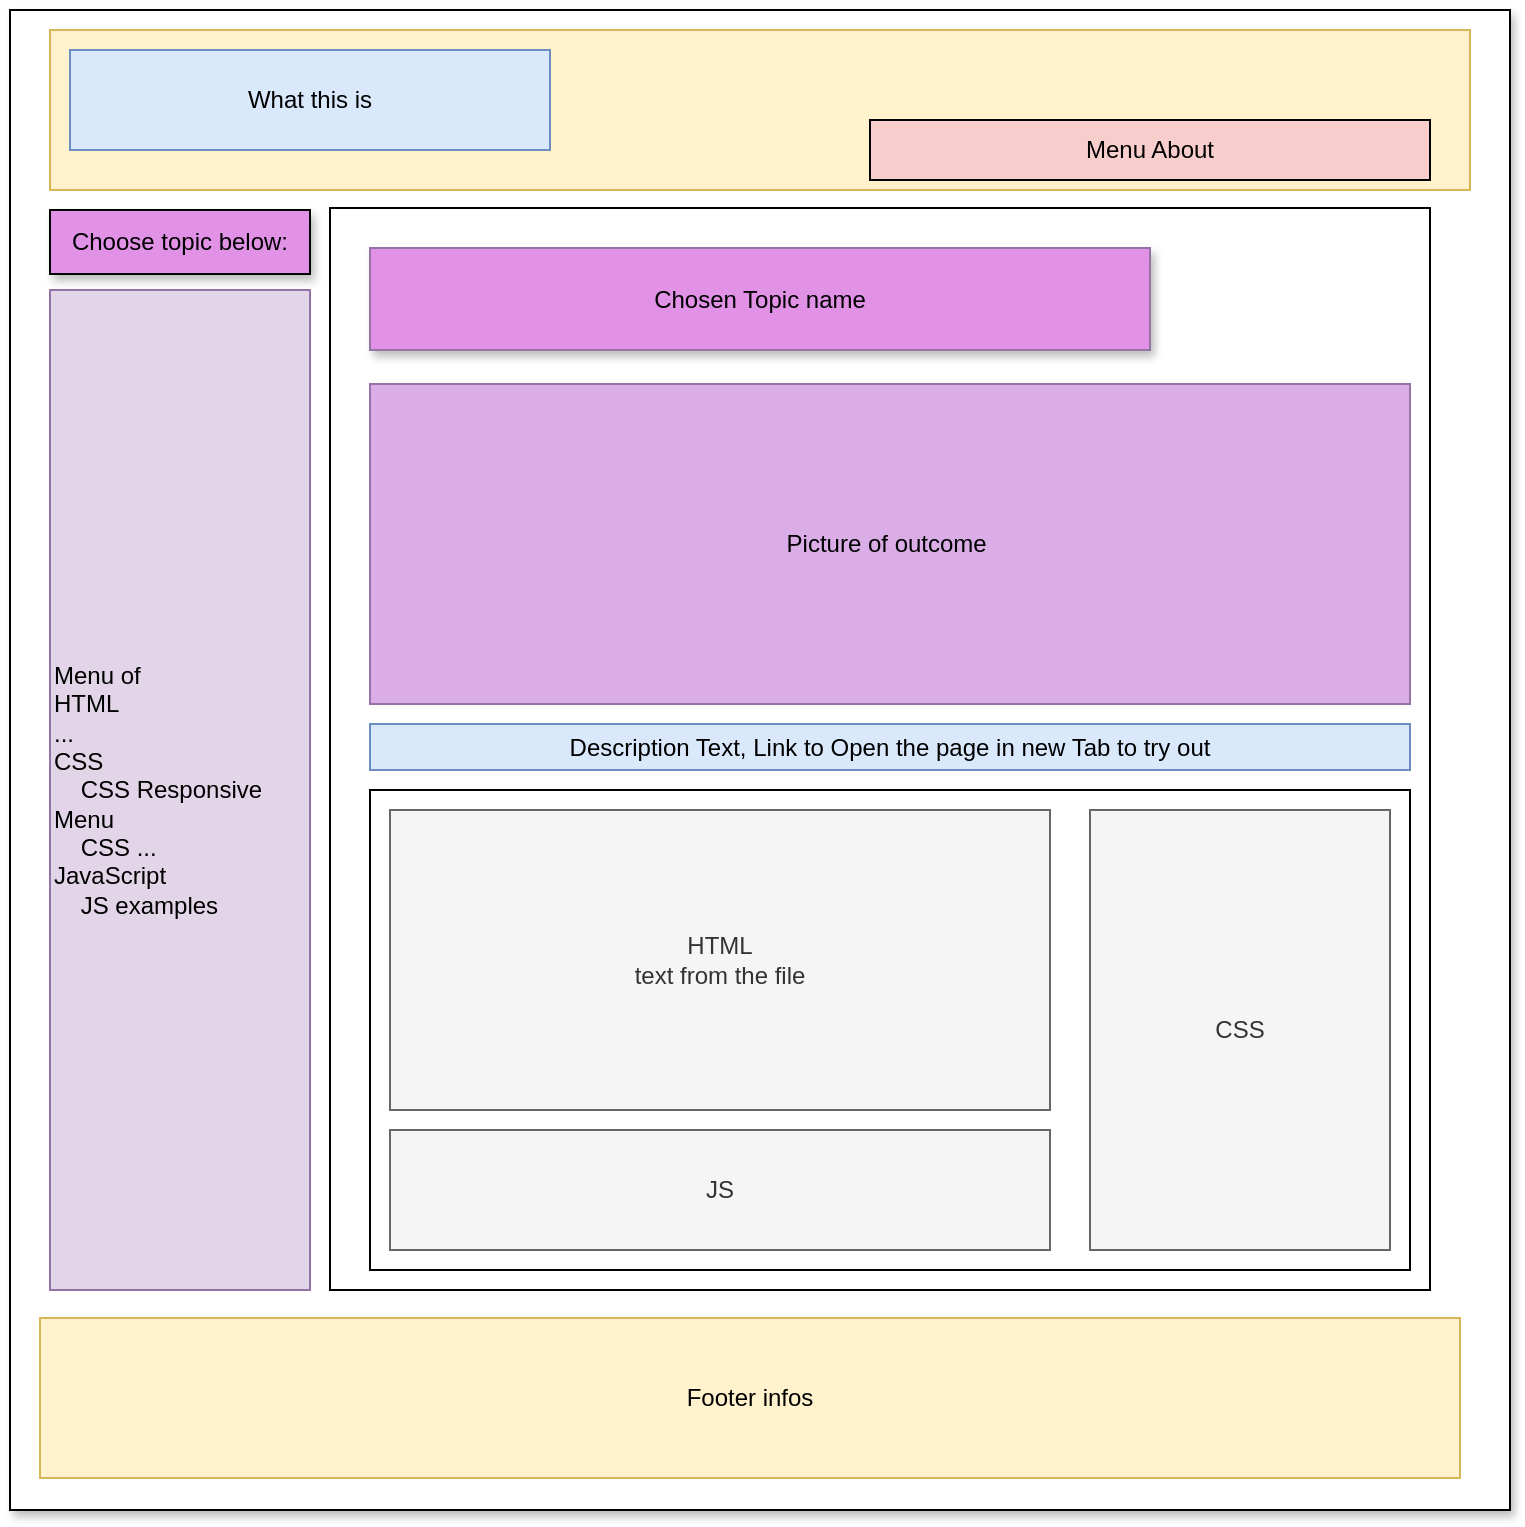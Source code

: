 <mxfile pages="1" version="11.2.2" type="github"><diagram id="NCjXx4SKLSfRWs7oQK8B" name="Page-1"><mxGraphModel dx="781" dy="421" grid="1" gridSize="10" guides="1" tooltips="1" connect="1" arrows="1" fold="1" page="1" pageScale="1" pageWidth="827" pageHeight="1169" math="0" shadow="0"><root><mxCell id="0"/><mxCell id="1" parent="0"/><mxCell id="Z9IXBKtWP7DSe3xC-KTM-1" value="" style="whiteSpace=wrap;html=1;aspect=fixed;shadow=1;" vertex="1" parent="1"><mxGeometry x="20" y="20" width="750" height="750" as="geometry"/></mxCell><mxCell id="Z9IXBKtWP7DSe3xC-KTM-2" value="Menu of&amp;nbsp;&lt;br&gt;HTML&lt;br&gt;...&lt;br&gt;CSS&lt;br&gt;&amp;nbsp; &amp;nbsp; CSS Responsive Menu&lt;br&gt;&amp;nbsp; &amp;nbsp; CSS ...&lt;br&gt;JavaScript&lt;br&gt;&amp;nbsp; &amp;nbsp; JS examples" style="rounded=0;whiteSpace=wrap;html=1;fillColor=#e1d5e7;strokeColor=#9673a6;align=left;" vertex="1" parent="1"><mxGeometry x="40" y="160" width="130" height="500" as="geometry"/></mxCell><mxCell id="Z9IXBKtWP7DSe3xC-KTM-3" value="" style="rounded=0;whiteSpace=wrap;html=1;fillColor=#fff2cc;strokeColor=#d6b656;" vertex="1" parent="1"><mxGeometry x="40" y="30" width="710" height="80" as="geometry"/></mxCell><mxCell id="Z9IXBKtWP7DSe3xC-KTM-4" value="" style="rounded=0;whiteSpace=wrap;html=1;" vertex="1" parent="1"><mxGeometry x="180" y="119" width="550" height="541" as="geometry"/></mxCell><mxCell id="Z9IXBKtWP7DSe3xC-KTM-5" value="Footer infos" style="rounded=0;whiteSpace=wrap;html=1;fillColor=#fff2cc;strokeColor=#d6b656;" vertex="1" parent="1"><mxGeometry x="35" y="674" width="710" height="80" as="geometry"/></mxCell><mxCell id="Z9IXBKtWP7DSe3xC-KTM-6" value="Chosen Topic name" style="rounded=0;whiteSpace=wrap;html=1;fillColor=#E192E7;strokeColor=#9673a6;shadow=1;" vertex="1" parent="1"><mxGeometry x="200" y="139" width="390" height="51" as="geometry"/></mxCell><mxCell id="Z9IXBKtWP7DSe3xC-KTM-8" value="Picture of outcome&amp;nbsp;" style="rounded=0;whiteSpace=wrap;html=1;fillColor=#DBADE7;strokeColor=#9673a6;" vertex="1" parent="1"><mxGeometry x="200" y="207" width="520" height="160" as="geometry"/></mxCell><mxCell id="Z9IXBKtWP7DSe3xC-KTM-10" value="" style="rounded=0;whiteSpace=wrap;html=1;align=left;" vertex="1" parent="1"><mxGeometry x="200" y="410" width="520" height="240" as="geometry"/></mxCell><mxCell id="Z9IXBKtWP7DSe3xC-KTM-12" value="HTML&lt;br&gt;text from the file" style="rounded=0;whiteSpace=wrap;html=1;fillColor=#f5f5f5;strokeColor=#666666;fontColor=#333333;" vertex="1" parent="1"><mxGeometry x="210" y="420" width="330" height="150" as="geometry"/></mxCell><mxCell id="Z9IXBKtWP7DSe3xC-KTM-13" value="CSS" style="rounded=0;whiteSpace=wrap;html=1;fillColor=#f5f5f5;strokeColor=#666666;fontColor=#333333;" vertex="1" parent="1"><mxGeometry x="560" y="420" width="150" height="220" as="geometry"/></mxCell><mxCell id="Z9IXBKtWP7DSe3xC-KTM-14" value="What this is" style="rounded=0;whiteSpace=wrap;html=1;fillColor=#dae8fc;strokeColor=#6c8ebf;" vertex="1" parent="1"><mxGeometry x="50" y="40" width="240" height="50" as="geometry"/></mxCell><mxCell id="Z9IXBKtWP7DSe3xC-KTM-15" value="Menu About" style="rounded=0;whiteSpace=wrap;html=1;fillColor=#F8CECC;" vertex="1" parent="1"><mxGeometry x="450" y="75" width="280" height="30" as="geometry"/></mxCell><mxCell id="Z9IXBKtWP7DSe3xC-KTM-16" value="JS" style="rounded=0;whiteSpace=wrap;html=1;fillColor=#f5f5f5;strokeColor=#666666;fontColor=#333333;" vertex="1" parent="1"><mxGeometry x="210" y="580" width="330" height="60" as="geometry"/></mxCell><mxCell id="Z9IXBKtWP7DSe3xC-KTM-17" value="Description Text, Link to Open the page in new Tab to try out" style="rounded=0;whiteSpace=wrap;html=1;fillColor=#dae8fc;strokeColor=#6c8ebf;" vertex="1" parent="1"><mxGeometry x="200" y="377" width="520" height="23" as="geometry"/></mxCell><mxCell id="Z9IXBKtWP7DSe3xC-KTM-18" value="Choose topic below:" style="rounded=0;whiteSpace=wrap;html=1;shadow=1;fillColor=#E192E7;" vertex="1" parent="1"><mxGeometry x="40" y="120" width="130" height="32" as="geometry"/></mxCell></root></mxGraphModel></diagram></mxfile>